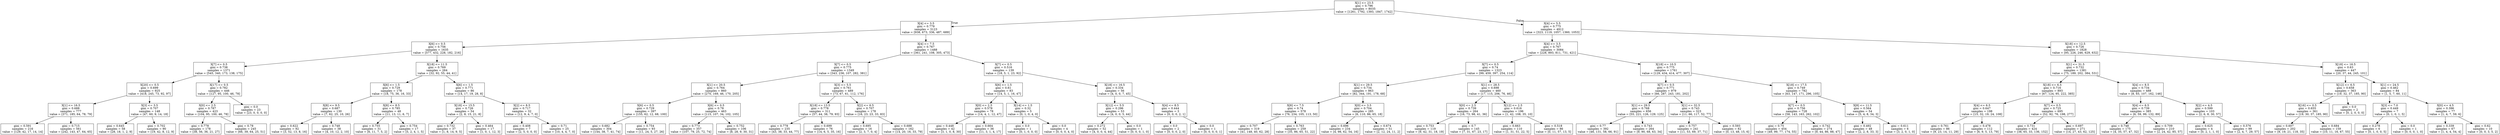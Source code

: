 digraph Tree {
node [shape=box] ;
0 [label="X[1] <= 23.5\ngini = 0.796\nsamples = 8035\nvalue = [1261, 1792, 1393, 1847, 1742]"] ;
1 [label="X[4] <= 3.5\ngini = 0.779\nsamples = 3123\nvalue = [938, 673, 336, 487, 689]"] ;
0 -> 1 [labeldistance=2.5, labelangle=45, headlabel="True"] ;
2 [label="X[6] <= 0.5\ngini = 0.756\nsamples = 1635\nvalue = [577, 432, 228, 182, 216]"] ;
1 -> 2 ;
3 [label="X[7] <= 0.5\ngini = 0.738\nsamples = 1371\nvalue = [545, 340, 173, 138, 175]"] ;
2 -> 3 ;
4 [label="X[20] <= 0.5\ngini = 0.699\nsamples = 925\nvalue = [418, 245, 73, 92, 97]"] ;
3 -> 4 ;
5 [label="X[1] <= 16.5\ngini = 0.688\nsamples = 777\nvalue = [371, 185, 64, 78, 79]"] ;
4 -> 5 ;
6 [label="gini = 0.591\nsamples = 216\nvalue = [129, 42, 17, 14, 14]"] ;
5 -> 6 ;
7 [label="gini = 0.715\nsamples = 561\nvalue = [242, 143, 47, 64, 65]"] ;
5 -> 7 ;
8 [label="X[3] <= 3.5\ngini = 0.707\nsamples = 148\nvalue = [47, 60, 9, 14, 18]"] ;
4 -> 8 ;
9 [label="gini = 0.645\nsamples = 58\nvalue = [28, 18, 1, 2, 9]"] ;
8 -> 9 ;
10 [label="gini = 0.702\nsamples = 90\nvalue = [19, 42, 8, 12, 9]"] ;
8 -> 10 ;
11 [label="X[17] <= 0.5\ngini = 0.782\nsamples = 446\nvalue = [127, 95, 100, 46, 78]"] ;
3 -> 11 ;
12 [label="X[0] <= 2.5\ngini = 0.787\nsamples = 423\nvalue = [104, 95, 100, 46, 78]"] ;
11 -> 12 ;
13 [label="gini = 0.778\nsamples = 178\nvalue = [38, 56, 36, 21, 27]"] ;
12 -> 13 ;
14 [label="gini = 0.78\nsamples = 245\nvalue = [66, 39, 64, 25, 51]"] ;
12 -> 14 ;
15 [label="gini = 0.0\nsamples = 23\nvalue = [23, 0, 0, 0, 0]"] ;
11 -> 15 ;
16 [label="X[18] <= 11.5\ngini = 0.769\nsamples = 264\nvalue = [32, 92, 55, 44, 41]"] ;
2 -> 16 ;
17 [label="X[6] <= 1.5\ngini = 0.729\nsamples = 178\nvalue = [18, 75, 36, 16, 33]"] ;
16 -> 17 ;
18 [label="X[8] <= 9.5\ngini = 0.687\nsamples = 130\nvalue = [7, 62, 25, 10, 26]"] ;
17 -> 18 ;
19 [label="gini = 0.622\nsamples = 92\nvalue = [3, 52, 13, 8, 16]"] ;
18 -> 19 ;
20 [label="gini = 0.748\nsamples = 38\nvalue = [4, 10, 12, 2, 10]"] ;
18 -> 20 ;
21 [label="X[8] <= 8.5\ngini = 0.785\nsamples = 48\nvalue = [11, 13, 11, 6, 7]"] ;
17 -> 21 ;
22 [label="gini = 0.755\nsamples = 31\nvalue = [6, 11, 7, 5, 2]"] ;
21 -> 22 ;
23 [label="gini = 0.754\nsamples = 17\nvalue = [5, 2, 4, 1, 5]"] ;
21 -> 23 ;
24 [label="X[6] <= 1.5\ngini = 0.771\nsamples = 86\nvalue = [14, 17, 19, 28, 8]"] ;
16 -> 24 ;
25 [label="X[18] <= 15.5\ngini = 0.726\nsamples = 54\nvalue = [2, 8, 15, 21, 8]"] ;
24 -> 25 ;
26 [label="gini = 0.732\nsamples = 37\nvalue = [1, 8, 14, 9, 5]"] ;
25 -> 26 ;
27 [label="gini = 0.464\nsamples = 17\nvalue = [1, 0, 1, 12, 3]"] ;
25 -> 27 ;
28 [label="X[2] <= 8.5\ngini = 0.717\nsamples = 32\nvalue = [12, 9, 4, 7, 0]"] ;
24 -> 28 ;
29 [label="gini = 0.408\nsamples = 7\nvalue = [2, 5, 0, 0, 0]"] ;
28 -> 29 ;
30 [label="gini = 0.71\nsamples = 25\nvalue = [10, 4, 4, 7, 0]"] ;
28 -> 30 ;
31 [label="X[4] <= 7.5\ngini = 0.767\nsamples = 1488\nvalue = [361, 241, 108, 305, 473]"] ;
1 -> 31 ;
32 [label="X[7] <= 0.5\ngini = 0.775\nsamples = 1349\nvalue = [343, 236, 107, 282, 381]"] ;
31 -> 32 ;
33 [label="X[1] <= 20.5\ngini = 0.764\nsamples = 860\nvalue = [270, 169, 46, 170, 205]"] ;
32 -> 33 ;
34 [label="X[6] <= 0.5\ngini = 0.729\nsamples = 397\nvalue = [155, 62, 12, 68, 100]"] ;
33 -> 34 ;
35 [label="gini = 0.682\nsamples = 304\nvalue = [144, 38, 7, 41, 74]"] ;
34 -> 35 ;
36 [label="gini = 0.754\nsamples = 93\nvalue = [11, 24, 5, 27, 26]"] ;
34 -> 36 ;
37 [label="X[6] <= 0.5\ngini = 0.78\nsamples = 463\nvalue = [115, 107, 34, 102, 105]"] ;
33 -> 37 ;
38 [label="gini = 0.773\nsamples = 357\nvalue = [107, 79, 25, 72, 74]"] ;
37 -> 38 ;
39 [label="gini = 0.752\nsamples = 106\nvalue = [8, 28, 9, 30, 31]"] ;
37 -> 39 ;
40 [label="X[3] <= 5.5\ngini = 0.761\nsamples = 489\nvalue = [73, 67, 61, 112, 176]"] ;
32 -> 40 ;
41 [label="X[18] <= 13.5\ngini = 0.778\nsamples = 311\nvalue = [57, 44, 38, 79, 93]"] ;
40 -> 41 ;
42 [label="gini = 0.778\nsamples = 235\nvalue = [43, 38, 33, 44, 77]"] ;
41 -> 42 ;
43 [label="gini = 0.699\nsamples = 76\nvalue = [14, 6, 5, 35, 16]"] ;
41 -> 43 ;
44 [label="X[2] <= 6.5\ngini = 0.707\nsamples = 178\nvalue = [16, 23, 23, 33, 83]"] ;
40 -> 44 ;
45 [label="gini = 0.695\nsamples = 16\nvalue = [2, 3, 7, 0, 4]"] ;
44 -> 45 ;
46 [label="gini = 0.688\nsamples = 162\nvalue = [14, 20, 16, 33, 79]"] ;
44 -> 46 ;
47 [label="X[7] <= 0.5\ngini = 0.516\nsamples = 139\nvalue = [18, 5, 1, 23, 92]"] ;
31 -> 47 ;
48 [label="X[6] <= 1.5\ngini = 0.61\nsamples = 83\nvalue = [14, 5, 1, 16, 47]"] ;
47 -> 48 ;
49 [label="X[0] <= 2.5\ngini = 0.578\nsamples = 78\nvalue = [14, 4, 1, 12, 47]"] ;
48 -> 49 ;
50 [label="gini = 0.448\nsamples = 42\nvalue = [3, 1, 0, 8, 30]"] ;
49 -> 50 ;
51 [label="gini = 0.664\nsamples = 36\nvalue = [11, 3, 1, 4, 17]"] ;
49 -> 51 ;
52 [label="X[14] <= 1.5\ngini = 0.32\nsamples = 5\nvalue = [0, 1, 0, 4, 0]"] ;
48 -> 52 ;
53 [label="gini = 0.0\nsamples = 1\nvalue = [0, 1, 0, 0, 0]"] ;
52 -> 53 ;
54 [label="gini = 0.0\nsamples = 4\nvalue = [0, 0, 0, 4, 0]"] ;
52 -> 54 ;
55 [label="X[18] <= 16.5\ngini = 0.334\nsamples = 56\nvalue = [4, 0, 0, 7, 45]"] ;
47 -> 55 ;
56 [label="X[12] <= 5.5\ngini = 0.296\nsamples = 53\nvalue = [4, 0, 0, 5, 44]"] ;
55 -> 56 ;
57 [label="gini = 0.272\nsamples = 52\nvalue = [4, 0, 0, 4, 44]"] ;
56 -> 57 ;
58 [label="gini = 0.0\nsamples = 1\nvalue = [0, 0, 0, 1, 0]"] ;
56 -> 58 ;
59 [label="X[4] <= 8.5\ngini = 0.444\nsamples = 3\nvalue = [0, 0, 0, 2, 1]"] ;
55 -> 59 ;
60 [label="gini = 0.0\nsamples = 2\nvalue = [0, 0, 0, 2, 0]"] ;
59 -> 60 ;
61 [label="gini = 0.0\nsamples = 1\nvalue = [0, 0, 0, 0, 1]"] ;
59 -> 61 ;
62 [label="X[4] <= 5.5\ngini = 0.775\nsamples = 4912\nvalue = [323, 1119, 1057, 1360, 1053]"] ;
0 -> 62 [labeldistance=2.5, labelangle=-45, headlabel="False"] ;
63 [label="X[4] <= 3.5\ngini = 0.767\nsamples = 3084\nvalue = [228, 893, 811, 731, 421]"] ;
62 -> 63 ;
64 [label="X[7] <= 0.5\ngini = 0.74\nsamples = 1323\nvalue = [99, 459, 397, 254, 114]"] ;
63 -> 64 ;
65 [label="X[1] <= 29.5\ngini = 0.734\nsamples = 863\nvalue = [82, 344, 191, 178, 68]"] ;
64 -> 65 ;
66 [label="X[8] <= 7.5\ngini = 0.74\nsamples = 578\nvalue = [76, 234, 105, 113, 50]"] ;
65 -> 66 ;
67 [label="gini = 0.707\nsamples = 319\nvalue = [41, 148, 40, 62, 28]"] ;
66 -> 67 ;
68 [label="gini = 0.763\nsamples = 259\nvalue = [35, 86, 65, 51, 22]"] ;
66 -> 68 ;
69 [label="X[0] <= 3.5\ngini = 0.704\nsamples = 285\nvalue = [6, 110, 86, 65, 18]"] ;
65 -> 69 ;
70 [label="gini = 0.696\nsamples = 234\nvalue = [4, 98, 62, 54, 16]"] ;
69 -> 70 ;
71 [label="gini = 0.674\nsamples = 51\nvalue = [2, 12, 24, 11, 2]"] ;
69 -> 71 ;
72 [label="X[1] <= 28.5\ngini = 0.698\nsamples = 460\nvalue = [17, 115, 206, 76, 46]"] ;
64 -> 72 ;
73 [label="X[0] <= 2.5\ngini = 0.739\nsamples = 264\nvalue = [16, 73, 98, 41, 36]"] ;
72 -> 73 ;
74 [label="gini = 0.753\nsamples = 119\nvalue = [9, 42, 31, 18, 19]"] ;
73 -> 74 ;
75 [label="gini = 0.7\nsamples = 145\nvalue = [7, 31, 67, 23, 17]"] ;
73 -> 75 ;
76 [label="X[12] <= 2.5\ngini = 0.616\nsamples = 196\nvalue = [1, 42, 108, 35, 10]"] ;
72 -> 76 ;
77 [label="gini = 0.663\nsamples = 110\nvalue = [1, 31, 51, 22, 5]"] ;
76 -> 77 ;
78 [label="gini = 0.518\nsamples = 86\nvalue = [0, 11, 57, 13, 5]"] ;
76 -> 78 ;
79 [label="X[18] <= 10.5\ngini = 0.775\nsamples = 1761\nvalue = [129, 434, 414, 477, 307]"] ;
63 -> 79 ;
80 [label="X[7] <= 0.5\ngini = 0.771\nsamples = 979\nvalue = [66, 287, 243, 181, 202]"] ;
79 -> 80 ;
81 [label="X[1] <= 29.5\ngini = 0.768\nsamples = 656\nvalue = [55, 221, 126, 129, 125]"] ;
80 -> 81 ;
82 [label="gini = 0.77\nsamples = 392\nvalue = [46, 131, 58, 66, 91]"] ;
81 -> 82 ;
83 [label="gini = 0.743\nsamples = 264\nvalue = [9, 90, 68, 63, 34]"] ;
81 -> 83 ;
84 [label="X[1] <= 32.5\ngini = 0.743\nsamples = 323\nvalue = [11, 66, 117, 52, 77]"] ;
80 -> 84 ;
85 [label="gini = 0.757\nsamples = 241\nvalue = [11, 53, 69, 37, 71]"] ;
84 -> 85 ;
86 [label="gini = 0.593\nsamples = 82\nvalue = [0, 13, 48, 15, 6]"] ;
84 -> 86 ;
87 [label="X[18] <= 17.5\ngini = 0.749\nsamples = 782\nvalue = [63, 147, 171, 296, 105]"] ;
79 -> 87 ;
88 [label="X[7] <= 0.5\ngini = 0.756\nsamples = 728\nvalue = [58, 143, 163, 262, 102]"] ;
87 -> 88 ;
89 [label="gini = 0.75\nsamples = 454\nvalue = [49, 99, 77, 174, 55]"] ;
88 -> 89 ;
90 [label="gini = 0.742\nsamples = 274\nvalue = [9, 44, 86, 88, 47]"] ;
88 -> 90 ;
91 [label="X[8] <= 11.5\ngini = 0.564\nsamples = 54\nvalue = [5, 4, 8, 34, 3]"] ;
87 -> 91 ;
92 [label="gini = 0.492\nsamples = 48\nvalue = [2, 2, 8, 33, 3]"] ;
91 -> 92 ;
93 [label="gini = 0.611\nsamples = 6\nvalue = [3, 2, 0, 1, 0]"] ;
91 -> 93 ;
94 [label="X[18] <= 12.5\ngini = 0.726\nsamples = 1828\nvalue = [95, 226, 246, 629, 632]"] ;
62 -> 94 ;
95 [label="X[1] <= 31.5\ngini = 0.732\nsamples = 1381\nvalue = [75, 189, 202, 384, 531]"] ;
94 -> 95 ;
96 [label="X[18] <= 6.5\ngini = 0.716\nsamples = 893\nvalue = [67, 124, 95, 222, 385]"] ;
95 -> 96 ;
97 [label="X[4] <= 6.5\ngini = 0.647\nsamples = 198\nvalue = [15, 32, 19, 24, 108]"] ;
96 -> 97 ;
98 [label="gini = 0.761\nsamples = 86\nvalue = [9, 23, 14, 11, 29]"] ;
97 -> 98 ;
99 [label="gini = 0.478\nsamples = 112\nvalue = [6, 9, 5, 13, 79]"] ;
97 -> 99 ;
100 [label="X[7] <= 0.5\ngini = 0.725\nsamples = 695\nvalue = [52, 92, 76, 198, 277]"] ;
96 -> 100 ;
101 [label="gini = 0.731\nsamples = 424\nvalue = [38, 65, 33, 136, 152]"] ;
100 -> 101 ;
102 [label="gini = 0.697\nsamples = 271\nvalue = [14, 27, 43, 62, 125]"] ;
100 -> 102 ;
103 [label="X[4] <= 8.5\ngini = 0.734\nsamples = 488\nvalue = [8, 65, 107, 162, 146]"] ;
95 -> 103 ;
104 [label="X[4] <= 6.5\ngini = 0.739\nsamples = 385\nvalue = [6, 59, 99, 132, 89]"] ;
103 -> 104 ;
105 [label="gini = 0.748\nsamples = 175\nvalue = [4, 35, 57, 47, 32]"] ;
104 -> 105 ;
106 [label="gini = 0.709\nsamples = 210\nvalue = [2, 24, 42, 85, 57]"] ;
104 -> 106 ;
107 [label="X[2] <= 4.5\ngini = 0.599\nsamples = 103\nvalue = [2, 6, 8, 30, 57]"] ;
103 -> 107 ;
108 [label="gini = 0.625\nsamples = 4\nvalue = [0, 2, 1, 1, 0]"] ;
107 -> 108 ;
109 [label="gini = 0.576\nsamples = 99\nvalue = [2, 4, 7, 29, 57]"] ;
107 -> 109 ;
110 [label="X[18] <= 16.5\ngini = 0.63\nsamples = 447\nvalue = [20, 37, 44, 245, 101]"] ;
94 -> 110 ;
111 [label="X[12] <= 6.5\ngini = 0.658\nsamples = 363\nvalue = [19, 32, 37, 185, 90]"] ;
110 -> 111 ;
112 [label="X[16] <= 0.5\ngini = 0.655\nsamples = 361\nvalue = [19, 30, 37, 185, 90]"] ;
111 -> 112 ;
113 [label="gini = 0.607\nsamples = 202\nvalue = [9, 19, 21, 118, 35]"] ;
112 -> 113 ;
114 [label="gini = 0.684\nsamples = 159\nvalue = [10, 11, 16, 67, 55]"] ;
112 -> 114 ;
115 [label="gini = 0.0\nsamples = 2\nvalue = [0, 2, 0, 0, 0]"] ;
111 -> 115 ;
116 [label="X[1] <= 24.5\ngini = 0.462\nsamples = 84\nvalue = [1, 5, 7, 60, 11]"] ;
110 -> 116 ;
117 [label="X[3] <= 7.0\ngini = 0.449\nsamples = 7\nvalue = [0, 1, 0, 1, 5]"] ;
116 -> 117 ;
118 [label="gini = 0.278\nsamples = 6\nvalue = [0, 1, 0, 0, 5]"] ;
117 -> 118 ;
119 [label="gini = 0.0\nsamples = 1\nvalue = [0, 0, 0, 1, 0]"] ;
117 -> 119 ;
120 [label="X[0] <= 4.5\ngini = 0.396\nsamples = 77\nvalue = [1, 4, 7, 59, 6]"] ;
116 -> 120 ;
121 [label="gini = 0.339\nsamples = 67\nvalue = [1, 4, 4, 54, 4]"] ;
120 -> 121 ;
122 [label="gini = 0.62\nsamples = 10\nvalue = [0, 0, 3, 5, 2]"] ;
120 -> 122 ;
}